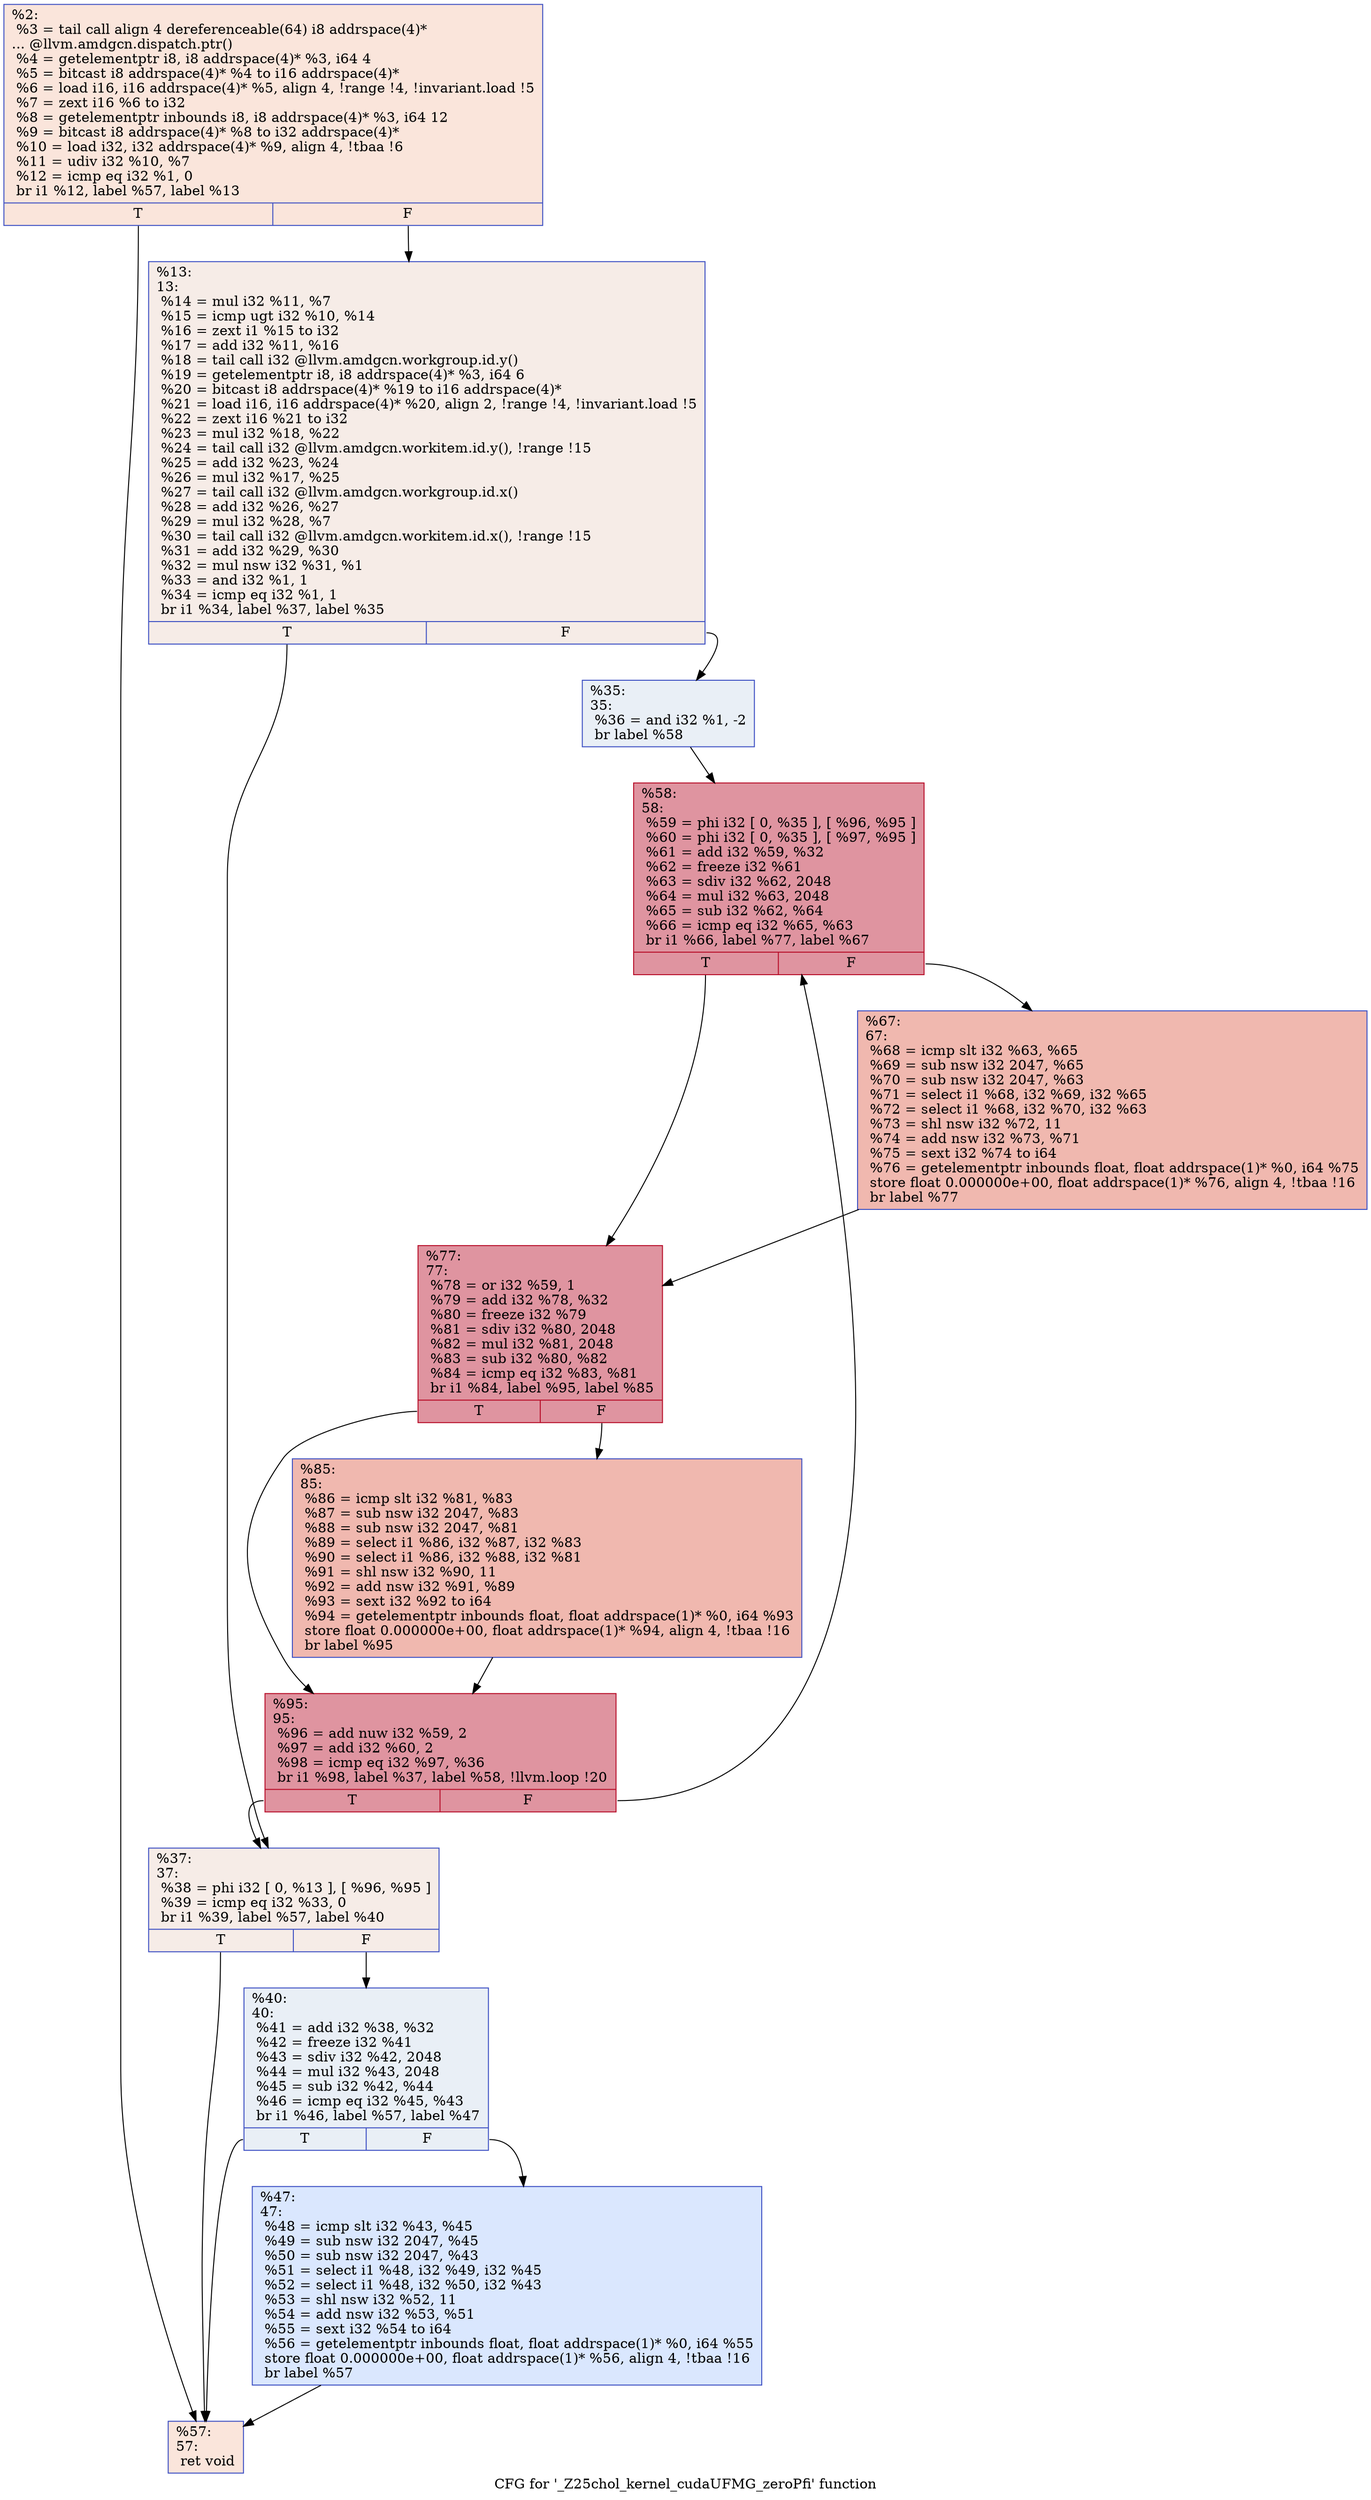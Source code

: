 digraph "CFG for '_Z25chol_kernel_cudaUFMG_zeroPfi' function" {
	label="CFG for '_Z25chol_kernel_cudaUFMG_zeroPfi' function";

	Node0x5fa7f50 [shape=record,color="#3d50c3ff", style=filled, fillcolor="#f4c5ad70",label="{%2:\l  %3 = tail call align 4 dereferenceable(64) i8 addrspace(4)*\l... @llvm.amdgcn.dispatch.ptr()\l  %4 = getelementptr i8, i8 addrspace(4)* %3, i64 4\l  %5 = bitcast i8 addrspace(4)* %4 to i16 addrspace(4)*\l  %6 = load i16, i16 addrspace(4)* %5, align 4, !range !4, !invariant.load !5\l  %7 = zext i16 %6 to i32\l  %8 = getelementptr inbounds i8, i8 addrspace(4)* %3, i64 12\l  %9 = bitcast i8 addrspace(4)* %8 to i32 addrspace(4)*\l  %10 = load i32, i32 addrspace(4)* %9, align 4, !tbaa !6\l  %11 = udiv i32 %10, %7\l  %12 = icmp eq i32 %1, 0\l  br i1 %12, label %57, label %13\l|{<s0>T|<s1>F}}"];
	Node0x5fa7f50:s0 -> Node0x5fa88a0;
	Node0x5fa7f50:s1 -> Node0x5fa9c20;
	Node0x5fa9c20 [shape=record,color="#3d50c3ff", style=filled, fillcolor="#ead5c970",label="{%13:\l13:                                               \l  %14 = mul i32 %11, %7\l  %15 = icmp ugt i32 %10, %14\l  %16 = zext i1 %15 to i32\l  %17 = add i32 %11, %16\l  %18 = tail call i32 @llvm.amdgcn.workgroup.id.y()\l  %19 = getelementptr i8, i8 addrspace(4)* %3, i64 6\l  %20 = bitcast i8 addrspace(4)* %19 to i16 addrspace(4)*\l  %21 = load i16, i16 addrspace(4)* %20, align 2, !range !4, !invariant.load !5\l  %22 = zext i16 %21 to i32\l  %23 = mul i32 %18, %22\l  %24 = tail call i32 @llvm.amdgcn.workitem.id.y(), !range !15\l  %25 = add i32 %23, %24\l  %26 = mul i32 %17, %25\l  %27 = tail call i32 @llvm.amdgcn.workgroup.id.x()\l  %28 = add i32 %26, %27\l  %29 = mul i32 %28, %7\l  %30 = tail call i32 @llvm.amdgcn.workitem.id.x(), !range !15\l  %31 = add i32 %29, %30\l  %32 = mul nsw i32 %31, %1\l  %33 = and i32 %1, 1\l  %34 = icmp eq i32 %1, 1\l  br i1 %34, label %37, label %35\l|{<s0>T|<s1>F}}"];
	Node0x5fa9c20:s0 -> Node0x5fa9fb0;
	Node0x5fa9c20:s1 -> Node0x5fac4a0;
	Node0x5fac4a0 [shape=record,color="#3d50c3ff", style=filled, fillcolor="#cedaeb70",label="{%35:\l35:                                               \l  %36 = and i32 %1, -2\l  br label %58\l}"];
	Node0x5fac4a0 -> Node0x5fac6a0;
	Node0x5fa9fb0 [shape=record,color="#3d50c3ff", style=filled, fillcolor="#ead5c970",label="{%37:\l37:                                               \l  %38 = phi i32 [ 0, %13 ], [ %96, %95 ]\l  %39 = icmp eq i32 %33, 0\l  br i1 %39, label %57, label %40\l|{<s0>T|<s1>F}}"];
	Node0x5fa9fb0:s0 -> Node0x5fa88a0;
	Node0x5fa9fb0:s1 -> Node0x5fac960;
	Node0x5fac960 [shape=record,color="#3d50c3ff", style=filled, fillcolor="#cedaeb70",label="{%40:\l40:                                               \l  %41 = add i32 %38, %32\l  %42 = freeze i32 %41\l  %43 = sdiv i32 %42, 2048\l  %44 = mul i32 %43, 2048\l  %45 = sub i32 %42, %44\l  %46 = icmp eq i32 %45, %43\l  br i1 %46, label %57, label %47\l|{<s0>T|<s1>F}}"];
	Node0x5fac960:s0 -> Node0x5fa88a0;
	Node0x5fac960:s1 -> Node0x5face10;
	Node0x5face10 [shape=record,color="#3d50c3ff", style=filled, fillcolor="#abc8fd70",label="{%47:\l47:                                               \l  %48 = icmp slt i32 %43, %45\l  %49 = sub nsw i32 2047, %45\l  %50 = sub nsw i32 2047, %43\l  %51 = select i1 %48, i32 %49, i32 %45\l  %52 = select i1 %48, i32 %50, i32 %43\l  %53 = shl nsw i32 %52, 11\l  %54 = add nsw i32 %53, %51\l  %55 = sext i32 %54 to i64\l  %56 = getelementptr inbounds float, float addrspace(1)* %0, i64 %55\l  store float 0.000000e+00, float addrspace(1)* %56, align 4, !tbaa !16\l  br label %57\l}"];
	Node0x5face10 -> Node0x5fa88a0;
	Node0x5fa88a0 [shape=record,color="#3d50c3ff", style=filled, fillcolor="#f4c5ad70",label="{%57:\l57:                                               \l  ret void\l}"];
	Node0x5fac6a0 [shape=record,color="#b70d28ff", style=filled, fillcolor="#b70d2870",label="{%58:\l58:                                               \l  %59 = phi i32 [ 0, %35 ], [ %96, %95 ]\l  %60 = phi i32 [ 0, %35 ], [ %97, %95 ]\l  %61 = add i32 %59, %32\l  %62 = freeze i32 %61\l  %63 = sdiv i32 %62, 2048\l  %64 = mul i32 %63, 2048\l  %65 = sub i32 %62, %64\l  %66 = icmp eq i32 %65, %63\l  br i1 %66, label %77, label %67\l|{<s0>T|<s1>F}}"];
	Node0x5fac6a0:s0 -> Node0x5fac2e0;
	Node0x5fac6a0:s1 -> Node0x5fac330;
	Node0x5fac330 [shape=record,color="#3d50c3ff", style=filled, fillcolor="#dc5d4a70",label="{%67:\l67:                                               \l  %68 = icmp slt i32 %63, %65\l  %69 = sub nsw i32 2047, %65\l  %70 = sub nsw i32 2047, %63\l  %71 = select i1 %68, i32 %69, i32 %65\l  %72 = select i1 %68, i32 %70, i32 %63\l  %73 = shl nsw i32 %72, 11\l  %74 = add nsw i32 %73, %71\l  %75 = sext i32 %74 to i64\l  %76 = getelementptr inbounds float, float addrspace(1)* %0, i64 %75\l  store float 0.000000e+00, float addrspace(1)* %76, align 4, !tbaa !16\l  br label %77\l}"];
	Node0x5fac330 -> Node0x5fac2e0;
	Node0x5fac2e0 [shape=record,color="#b70d28ff", style=filled, fillcolor="#b70d2870",label="{%77:\l77:                                               \l  %78 = or i32 %59, 1\l  %79 = add i32 %78, %32\l  %80 = freeze i32 %79\l  %81 = sdiv i32 %80, 2048\l  %82 = mul i32 %81, 2048\l  %83 = sub i32 %80, %82\l  %84 = icmp eq i32 %83, %81\l  br i1 %84, label %95, label %85\l|{<s0>T|<s1>F}}"];
	Node0x5fac2e0:s0 -> Node0x5fac790;
	Node0x5fac2e0:s1 -> Node0x5fac380;
	Node0x5fac380 [shape=record,color="#3d50c3ff", style=filled, fillcolor="#dc5d4a70",label="{%85:\l85:                                               \l  %86 = icmp slt i32 %81, %83\l  %87 = sub nsw i32 2047, %83\l  %88 = sub nsw i32 2047, %81\l  %89 = select i1 %86, i32 %87, i32 %83\l  %90 = select i1 %86, i32 %88, i32 %81\l  %91 = shl nsw i32 %90, 11\l  %92 = add nsw i32 %91, %89\l  %93 = sext i32 %92 to i64\l  %94 = getelementptr inbounds float, float addrspace(1)* %0, i64 %93\l  store float 0.000000e+00, float addrspace(1)* %94, align 4, !tbaa !16\l  br label %95\l}"];
	Node0x5fac380 -> Node0x5fac790;
	Node0x5fac790 [shape=record,color="#b70d28ff", style=filled, fillcolor="#b70d2870",label="{%95:\l95:                                               \l  %96 = add nuw i32 %59, 2\l  %97 = add i32 %60, 2\l  %98 = icmp eq i32 %97, %36\l  br i1 %98, label %37, label %58, !llvm.loop !20\l|{<s0>T|<s1>F}}"];
	Node0x5fac790:s0 -> Node0x5fa9fb0;
	Node0x5fac790:s1 -> Node0x5fac6a0;
}
